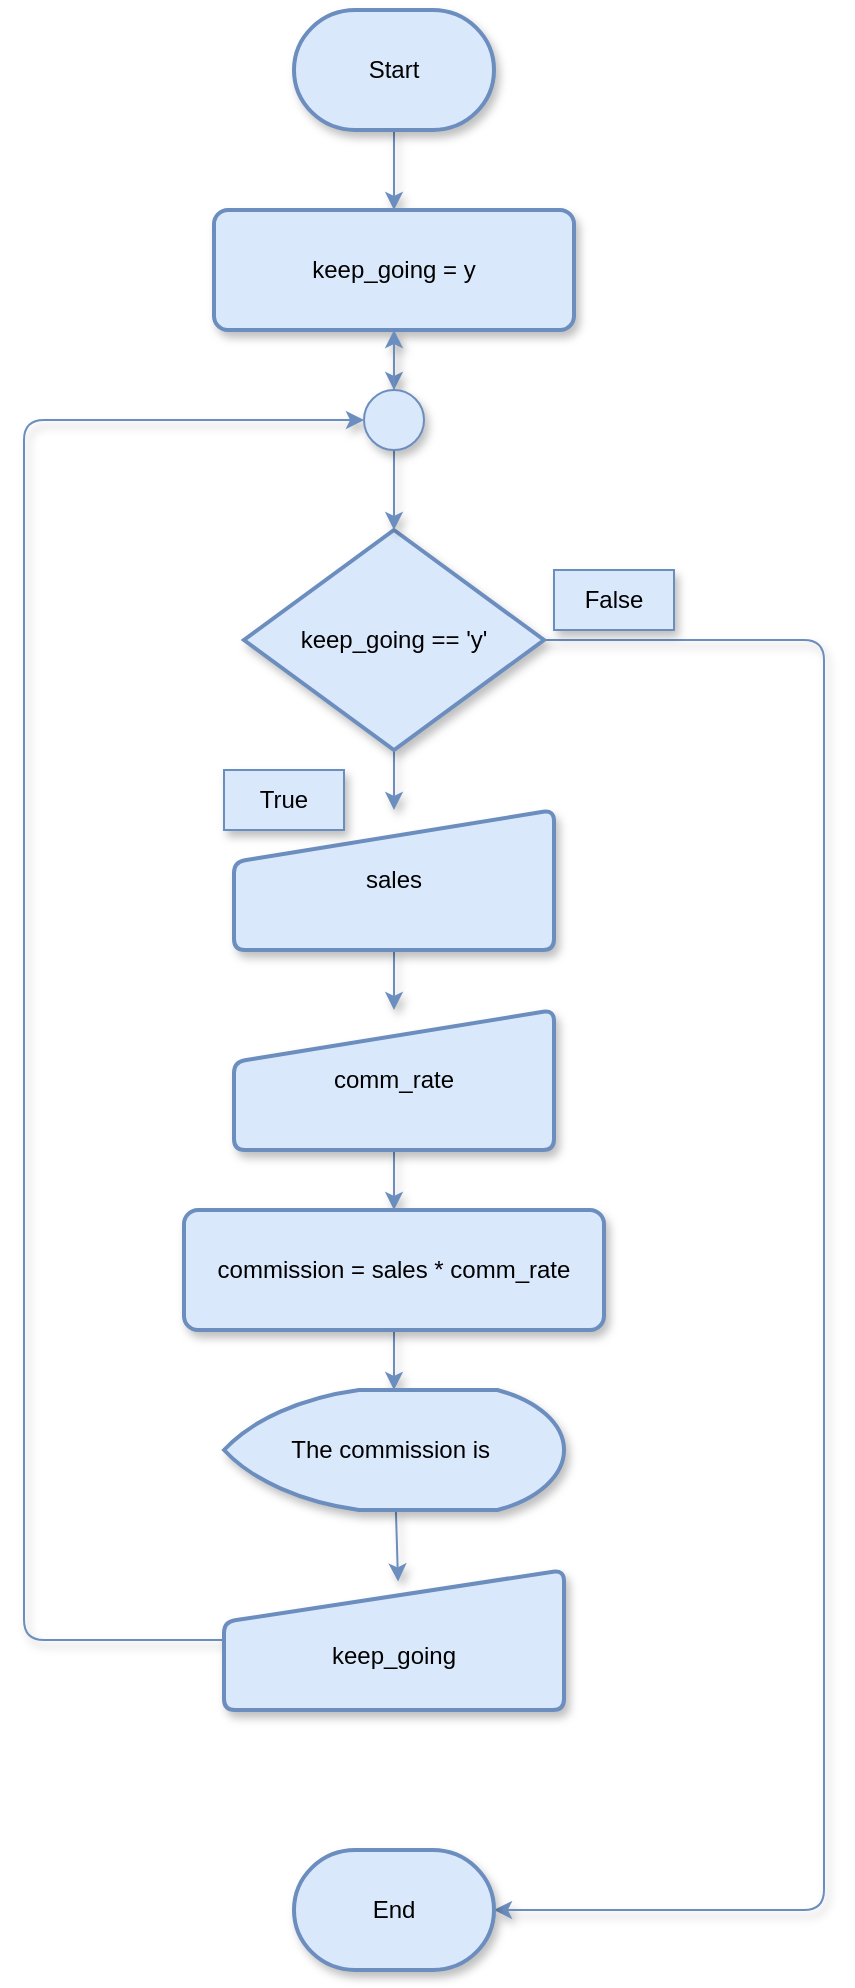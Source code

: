 <mxfile>
    <diagram id="3H01WE3GSMFibWdn4UMv" name="Page-1">
        <mxGraphModel dx="799" dy="564" grid="1" gridSize="10" guides="1" tooltips="1" connect="1" arrows="1" fold="1" page="1" pageScale="1" pageWidth="850" pageHeight="1100" math="0" shadow="0">
            <root>
                <mxCell id="0"/>
                <mxCell id="1" parent="0"/>
                <mxCell id="4" style="edgeStyle=none;html=1;entryX=0.5;entryY=0;entryDx=0;entryDy=0;sketch=0;fillColor=#dae8fc;strokeColor=#6c8ebf;shadow=1;labelBackgroundColor=none;fontColor=#000000;" edge="1" parent="1" source="2" target="3">
                    <mxGeometry relative="1" as="geometry"/>
                </mxCell>
                <mxCell id="2" value="Start" style="strokeWidth=2;html=1;shape=mxgraph.flowchart.terminator;whiteSpace=wrap;sketch=0;fillColor=#dae8fc;strokeColor=#6c8ebf;shadow=1;labelBackgroundColor=none;fontColor=#000000;" vertex="1" parent="1">
                    <mxGeometry x="375" y="80" width="100" height="60" as="geometry"/>
                </mxCell>
                <mxCell id="27" style="edgeStyle=none;sketch=0;html=1;entryX=0.5;entryY=0;entryDx=0;entryDy=0;fillColor=#dae8fc;strokeColor=#6c8ebf;shadow=1;labelBackgroundColor=none;fontColor=#000000;" edge="1" parent="1" source="3" target="25">
                    <mxGeometry relative="1" as="geometry"/>
                </mxCell>
                <mxCell id="3" value="keep_going = y" style="rounded=1;whiteSpace=wrap;html=1;absoluteArcSize=1;arcSize=14;strokeWidth=2;sketch=0;fillColor=#dae8fc;strokeColor=#6c8ebf;shadow=1;labelBackgroundColor=none;fontColor=#000000;" vertex="1" parent="1">
                    <mxGeometry x="335" y="180" width="180" height="60" as="geometry"/>
                </mxCell>
                <mxCell id="8" style="edgeStyle=none;html=1;entryX=0.5;entryY=0;entryDx=0;entryDy=0;sketch=0;fillColor=#dae8fc;strokeColor=#6c8ebf;shadow=1;labelBackgroundColor=none;fontColor=#000000;" edge="1" parent="1" source="5" target="7">
                    <mxGeometry relative="1" as="geometry"/>
                </mxCell>
                <mxCell id="5" value="sales" style="html=1;strokeWidth=2;shape=manualInput;whiteSpace=wrap;rounded=1;size=26;arcSize=11;sketch=0;fillColor=#dae8fc;strokeColor=#6c8ebf;shadow=1;labelBackgroundColor=none;fontColor=#000000;" vertex="1" parent="1">
                    <mxGeometry x="345" y="480" width="160" height="70" as="geometry"/>
                </mxCell>
                <mxCell id="10" style="edgeStyle=none;html=1;entryX=0.5;entryY=0;entryDx=0;entryDy=0;sketch=0;fillColor=#dae8fc;strokeColor=#6c8ebf;shadow=1;labelBackgroundColor=none;fontColor=#000000;" edge="1" parent="1" source="7" target="9">
                    <mxGeometry relative="1" as="geometry"/>
                </mxCell>
                <mxCell id="7" value="comm_rate" style="html=1;strokeWidth=2;shape=manualInput;whiteSpace=wrap;rounded=1;size=26;arcSize=11;sketch=0;fillColor=#dae8fc;strokeColor=#6c8ebf;shadow=1;labelBackgroundColor=none;fontColor=#000000;" vertex="1" parent="1">
                    <mxGeometry x="345" y="580" width="160" height="70" as="geometry"/>
                </mxCell>
                <mxCell id="15" style="edgeStyle=none;html=1;entryX=0.5;entryY=0;entryDx=0;entryDy=0;entryPerimeter=0;sketch=0;fillColor=#dae8fc;strokeColor=#6c8ebf;shadow=1;labelBackgroundColor=none;fontColor=#000000;" edge="1" parent="1" source="9" target="14">
                    <mxGeometry relative="1" as="geometry"/>
                </mxCell>
                <mxCell id="9" value="commission = sales * comm_rate" style="rounded=1;whiteSpace=wrap;html=1;absoluteArcSize=1;arcSize=14;strokeWidth=2;sketch=0;fillColor=#dae8fc;strokeColor=#6c8ebf;shadow=1;labelBackgroundColor=none;fontColor=#000000;" vertex="1" parent="1">
                    <mxGeometry x="320" y="680" width="210" height="60" as="geometry"/>
                </mxCell>
                <mxCell id="13" style="edgeStyle=none;html=1;entryX=0.5;entryY=0;entryDx=0;entryDy=0;sketch=0;fillColor=#dae8fc;strokeColor=#6c8ebf;shadow=1;labelBackgroundColor=none;fontColor=#000000;" edge="1" parent="1" source="11" target="5">
                    <mxGeometry relative="1" as="geometry"/>
                </mxCell>
                <mxCell id="22" style="edgeStyle=none;html=1;entryX=1;entryY=0.5;entryDx=0;entryDy=0;entryPerimeter=0;sketch=0;fillColor=#dae8fc;strokeColor=#6c8ebf;shadow=1;labelBackgroundColor=none;fontColor=#000000;" edge="1" parent="1" source="11" target="18">
                    <mxGeometry relative="1" as="geometry">
                        <Array as="points">
                            <mxPoint x="640" y="395"/>
                            <mxPoint x="640" y="1030"/>
                        </Array>
                    </mxGeometry>
                </mxCell>
                <mxCell id="11" value="keep_going == 'y'" style="strokeWidth=2;html=1;shape=mxgraph.flowchart.decision;whiteSpace=wrap;sketch=0;fillColor=#dae8fc;strokeColor=#6c8ebf;shadow=1;labelBackgroundColor=none;fontColor=#000000;" vertex="1" parent="1">
                    <mxGeometry x="350" y="340" width="150" height="110" as="geometry"/>
                </mxCell>
                <mxCell id="17" style="edgeStyle=none;html=1;entryX=0.512;entryY=0.082;entryDx=0;entryDy=0;entryPerimeter=0;sketch=0;fillColor=#dae8fc;strokeColor=#6c8ebf;shadow=1;labelBackgroundColor=none;fontColor=#000000;" edge="1" parent="1" source="14" target="16">
                    <mxGeometry relative="1" as="geometry"/>
                </mxCell>
                <mxCell id="14" value="The commission is&amp;nbsp;" style="strokeWidth=2;html=1;shape=mxgraph.flowchart.display;whiteSpace=wrap;sketch=0;fillColor=#dae8fc;strokeColor=#6c8ebf;shadow=1;labelBackgroundColor=none;fontColor=#000000;" vertex="1" parent="1">
                    <mxGeometry x="340" y="770" width="170" height="60" as="geometry"/>
                </mxCell>
                <mxCell id="31" style="edgeStyle=none;sketch=0;html=1;entryX=0;entryY=0.5;entryDx=0;entryDy=0;fillColor=#dae8fc;strokeColor=#6c8ebf;shadow=1;labelBackgroundColor=none;fontColor=#000000;" edge="1" parent="1" source="16" target="25">
                    <mxGeometry relative="1" as="geometry">
                        <Array as="points">
                            <mxPoint x="240" y="895"/>
                            <mxPoint x="240" y="285"/>
                        </Array>
                    </mxGeometry>
                </mxCell>
                <mxCell id="16" value="&lt;br&gt;keep_going" style="html=1;strokeWidth=2;shape=manualInput;whiteSpace=wrap;rounded=1;size=26;arcSize=11;sketch=0;fillColor=#dae8fc;strokeColor=#6c8ebf;shadow=1;labelBackgroundColor=none;fontColor=#000000;" vertex="1" parent="1">
                    <mxGeometry x="340" y="860" width="170" height="70" as="geometry"/>
                </mxCell>
                <mxCell id="18" value="End" style="strokeWidth=2;html=1;shape=mxgraph.flowchart.terminator;whiteSpace=wrap;sketch=0;fillColor=#dae8fc;strokeColor=#6c8ebf;shadow=1;labelBackgroundColor=none;fontColor=#000000;" vertex="1" parent="1">
                    <mxGeometry x="375" y="1000" width="100" height="60" as="geometry"/>
                </mxCell>
                <mxCell id="23" value="True" style="text;html=1;strokeColor=#6c8ebf;fillColor=#dae8fc;align=center;verticalAlign=middle;whiteSpace=wrap;rounded=0;sketch=0;shadow=1;labelBackgroundColor=none;fontColor=#000000;" vertex="1" parent="1">
                    <mxGeometry x="340" y="460" width="60" height="30" as="geometry"/>
                </mxCell>
                <mxCell id="24" value="False" style="text;html=1;strokeColor=#6c8ebf;fillColor=#dae8fc;align=center;verticalAlign=middle;whiteSpace=wrap;rounded=0;sketch=0;shadow=1;labelBackgroundColor=none;fontColor=#000000;" vertex="1" parent="1">
                    <mxGeometry x="505" y="360" width="60" height="30" as="geometry"/>
                </mxCell>
                <mxCell id="26" value="" style="edgeStyle=none;sketch=0;html=1;fillColor=#dae8fc;strokeColor=#6c8ebf;shadow=1;labelBackgroundColor=none;fontColor=#000000;" edge="1" parent="1" source="25" target="3">
                    <mxGeometry relative="1" as="geometry"/>
                </mxCell>
                <mxCell id="29" style="edgeStyle=none;sketch=0;html=1;entryX=0.5;entryY=0;entryDx=0;entryDy=0;entryPerimeter=0;fillColor=#dae8fc;strokeColor=#6c8ebf;shadow=1;labelBackgroundColor=none;fontColor=#000000;" edge="1" parent="1" source="25" target="11">
                    <mxGeometry relative="1" as="geometry"/>
                </mxCell>
                <mxCell id="25" value="" style="ellipse;whiteSpace=wrap;html=1;aspect=fixed;fillColor=#dae8fc;strokeColor=#6c8ebf;sketch=0;shadow=1;labelBackgroundColor=none;fontColor=#000000;" vertex="1" parent="1">
                    <mxGeometry x="410" y="270" width="30" height="30" as="geometry"/>
                </mxCell>
            </root>
        </mxGraphModel>
    </diagram>
</mxfile>